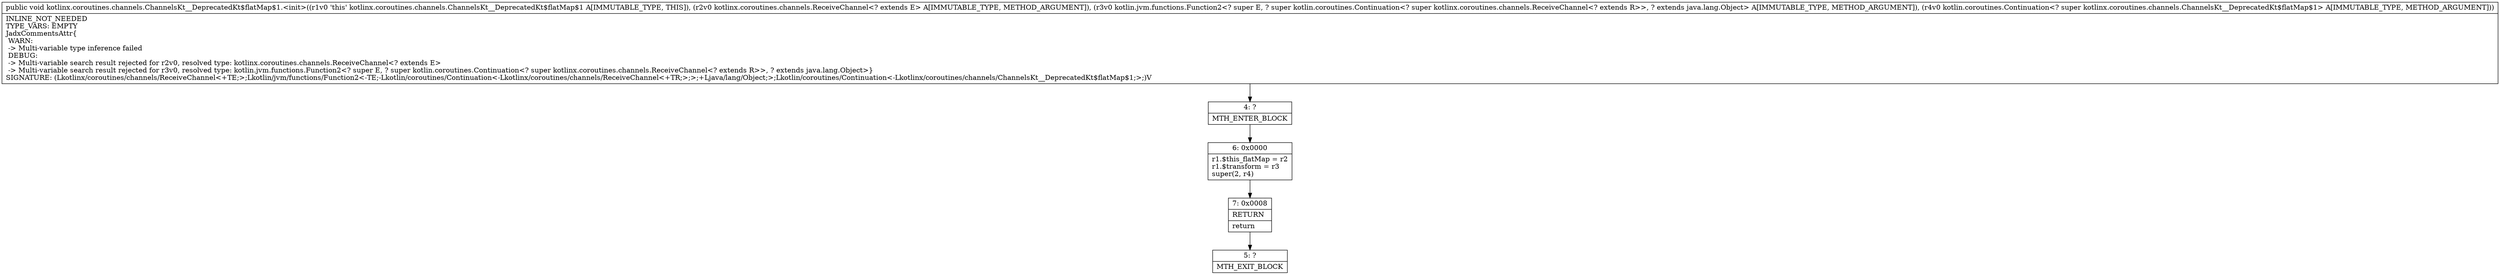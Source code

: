 digraph "CFG forkotlinx.coroutines.channels.ChannelsKt__DeprecatedKt$flatMap$1.\<init\>(Lkotlinx\/coroutines\/channels\/ReceiveChannel;Lkotlin\/jvm\/functions\/Function2;Lkotlin\/coroutines\/Continuation;)V" {
Node_4 [shape=record,label="{4\:\ ?|MTH_ENTER_BLOCK\l}"];
Node_6 [shape=record,label="{6\:\ 0x0000|r1.$this_flatMap = r2\lr1.$transform = r3\lsuper(2, r4)\l}"];
Node_7 [shape=record,label="{7\:\ 0x0008|RETURN\l|return\l}"];
Node_5 [shape=record,label="{5\:\ ?|MTH_EXIT_BLOCK\l}"];
MethodNode[shape=record,label="{public void kotlinx.coroutines.channels.ChannelsKt__DeprecatedKt$flatMap$1.\<init\>((r1v0 'this' kotlinx.coroutines.channels.ChannelsKt__DeprecatedKt$flatMap$1 A[IMMUTABLE_TYPE, THIS]), (r2v0 kotlinx.coroutines.channels.ReceiveChannel\<? extends E\> A[IMMUTABLE_TYPE, METHOD_ARGUMENT]), (r3v0 kotlin.jvm.functions.Function2\<? super E, ? super kotlin.coroutines.Continuation\<? super kotlinx.coroutines.channels.ReceiveChannel\<? extends R\>\>, ? extends java.lang.Object\> A[IMMUTABLE_TYPE, METHOD_ARGUMENT]), (r4v0 kotlin.coroutines.Continuation\<? super kotlinx.coroutines.channels.ChannelsKt__DeprecatedKt$flatMap$1\> A[IMMUTABLE_TYPE, METHOD_ARGUMENT]))  | INLINE_NOT_NEEDED\lTYPE_VARS: EMPTY\lJadxCommentsAttr\{\l WARN: \l \-\> Multi\-variable type inference failed\l DEBUG: \l \-\> Multi\-variable search result rejected for r2v0, resolved type: kotlinx.coroutines.channels.ReceiveChannel\<? extends E\>\l \-\> Multi\-variable search result rejected for r3v0, resolved type: kotlin.jvm.functions.Function2\<? super E, ? super kotlin.coroutines.Continuation\<? super kotlinx.coroutines.channels.ReceiveChannel\<? extends R\>\>, ? extends java.lang.Object\>\}\lSIGNATURE: (Lkotlinx\/coroutines\/channels\/ReceiveChannel\<+TE;\>;Lkotlin\/jvm\/functions\/Function2\<\-TE;\-Lkotlin\/coroutines\/Continuation\<\-Lkotlinx\/coroutines\/channels\/ReceiveChannel\<+TR;\>;\>;+Ljava\/lang\/Object;\>;Lkotlin\/coroutines\/Continuation\<\-Lkotlinx\/coroutines\/channels\/ChannelsKt__DeprecatedKt$flatMap$1;\>;)V\l}"];
MethodNode -> Node_4;Node_4 -> Node_6;
Node_6 -> Node_7;
Node_7 -> Node_5;
}

